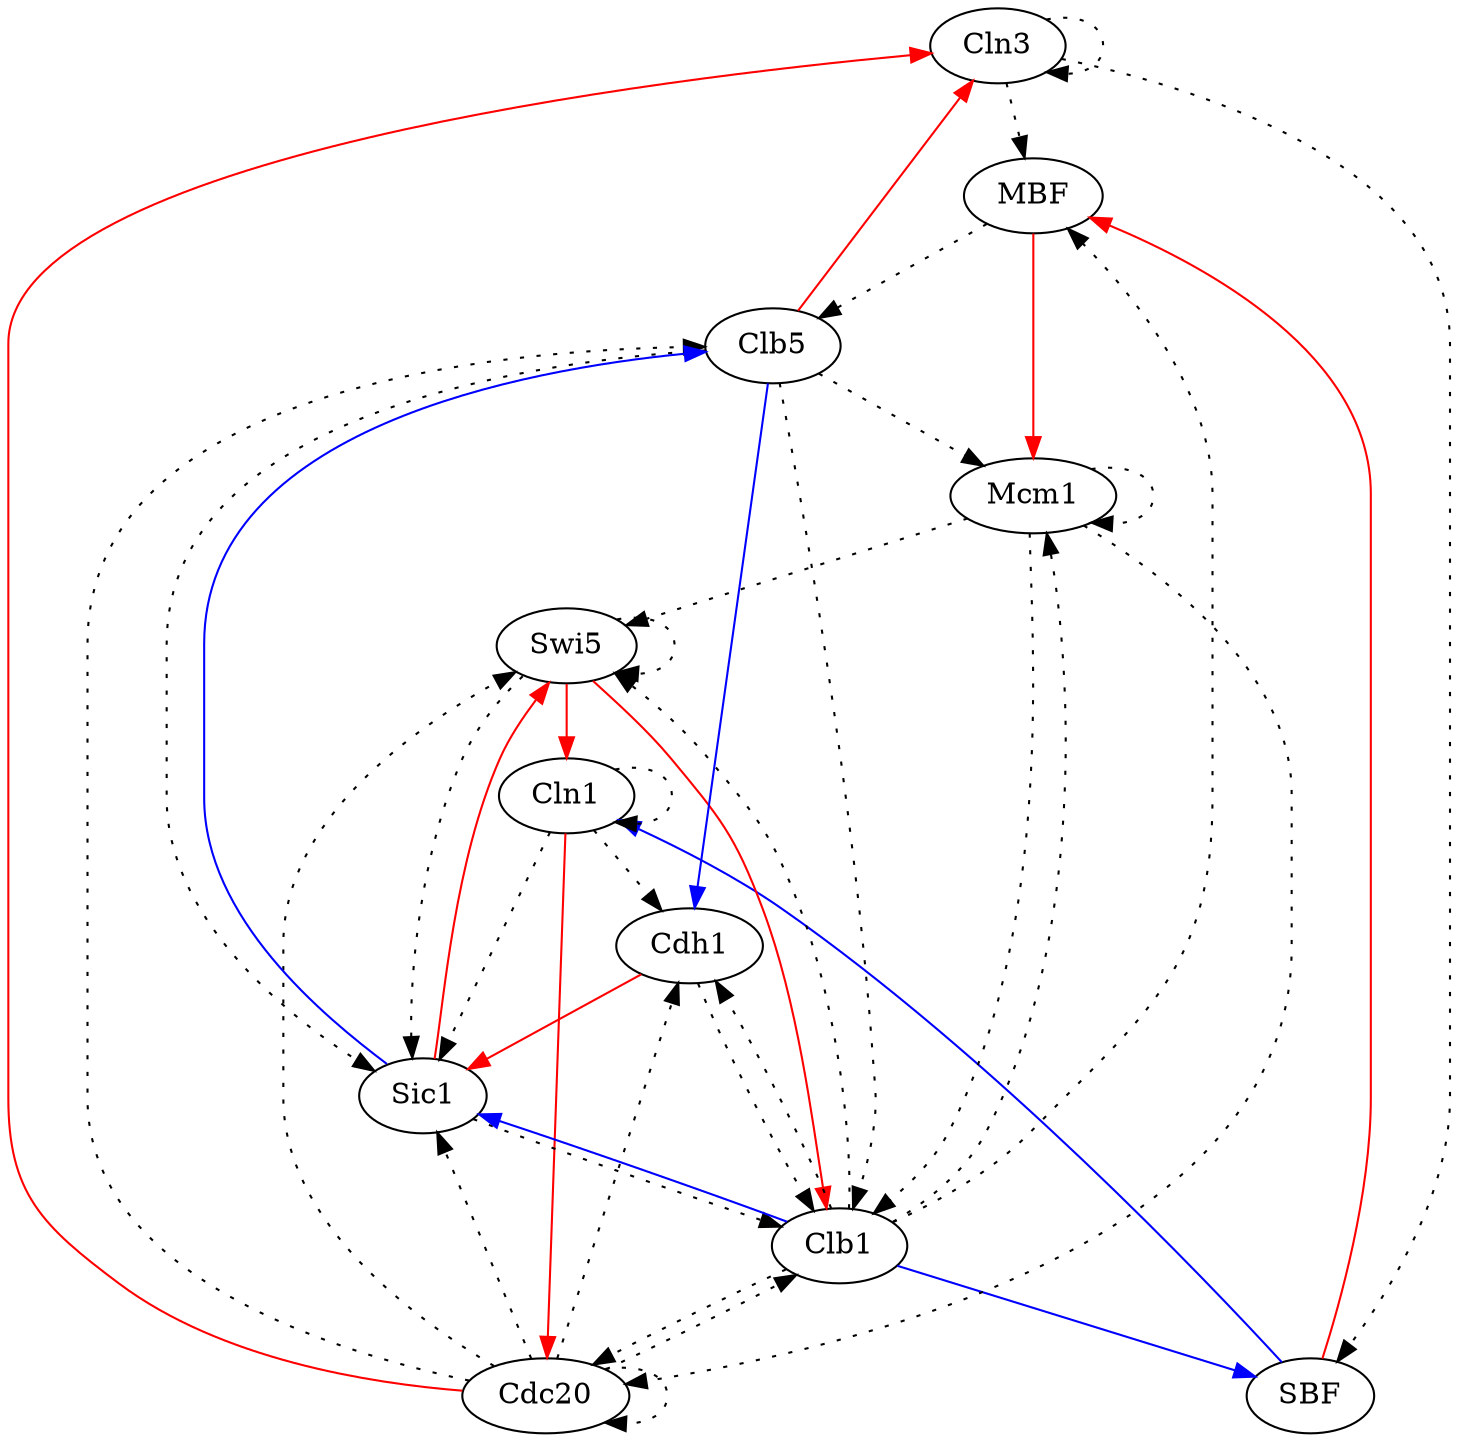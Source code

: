 // Grafos-Spellman11
digraph {
	YAL040C [label=Cln3]
	YDL056W [label=MBF]
	YER111C [label=SBF]
	YMR199W [label=Cln1]
	YGL003C [label=Cdh1]
	YDR146C [label=Swi5]
	YGL116W [label=Cdc20]
	YPR120C [label=Clb5]
	YLR079W [label=Sic1]
	YGR108W [label=Clb1]
	YMR043W [label=Mcm1]
	YAL040C -> YAL040C [style=dotted]
	YAL040C -> YDL056W [style=dotted]
	YAL040C -> YER111C [style=dotted]
	YDL056W -> YPR120C [style=dotted]
	YDL056W -> YMR043W [color=red]
	YER111C -> YDL056W [color=red]
	YER111C -> YMR199W [color=blue]
	YMR199W -> YMR199W [style=dotted]
	YMR199W -> YGL003C [style=dotted]
	YMR199W -> YGL116W [color=red]
	YMR199W -> YLR079W [style=dotted]
	YGL003C -> YLR079W [color=red]
	YGL003C -> YGR108W [style=dotted]
	YDR146C -> YMR199W [color=red]
	YDR146C -> YDR146C [style=dotted]
	YDR146C -> YLR079W [style=dotted]
	YDR146C -> YGR108W [color=red]
	YGL116W -> YAL040C [color=red]
	YGL116W -> YGL003C [style=dotted]
	YGL116W -> YDR146C [style=dotted]
	YGL116W -> YGL116W [style=dotted]
	YGL116W -> YPR120C [style=dotted]
	YGL116W -> YLR079W [style=dotted]
	YGL116W -> YGR108W [style=dotted]
	YPR120C -> YAL040C [color=red]
	YPR120C -> YGL003C [color=blue]
	YPR120C -> YLR079W [style=dotted]
	YPR120C -> YGR108W [style=dotted]
	YPR120C -> YMR043W [style=dotted]
	YLR079W -> YDR146C [color=red]
	YLR079W -> YPR120C [color=blue]
	YLR079W -> YGR108W [style=dotted]
	YGR108W -> YDL056W [style=dotted]
	YGR108W -> YER111C [color=blue]
	YGR108W -> YGL003C [style=dotted]
	YGR108W -> YDR146C [style=dotted]
	YGR108W -> YGL116W [style=dotted]
	YGR108W -> YLR079W [color=blue]
	YGR108W -> YMR043W [style=dotted]
	YMR043W -> YDR146C [style=dotted]
	YMR043W -> YGL116W [style=dotted]
	YMR043W -> YGR108W [style=dotted]
	YMR043W -> YMR043W [style=dotted]
}
